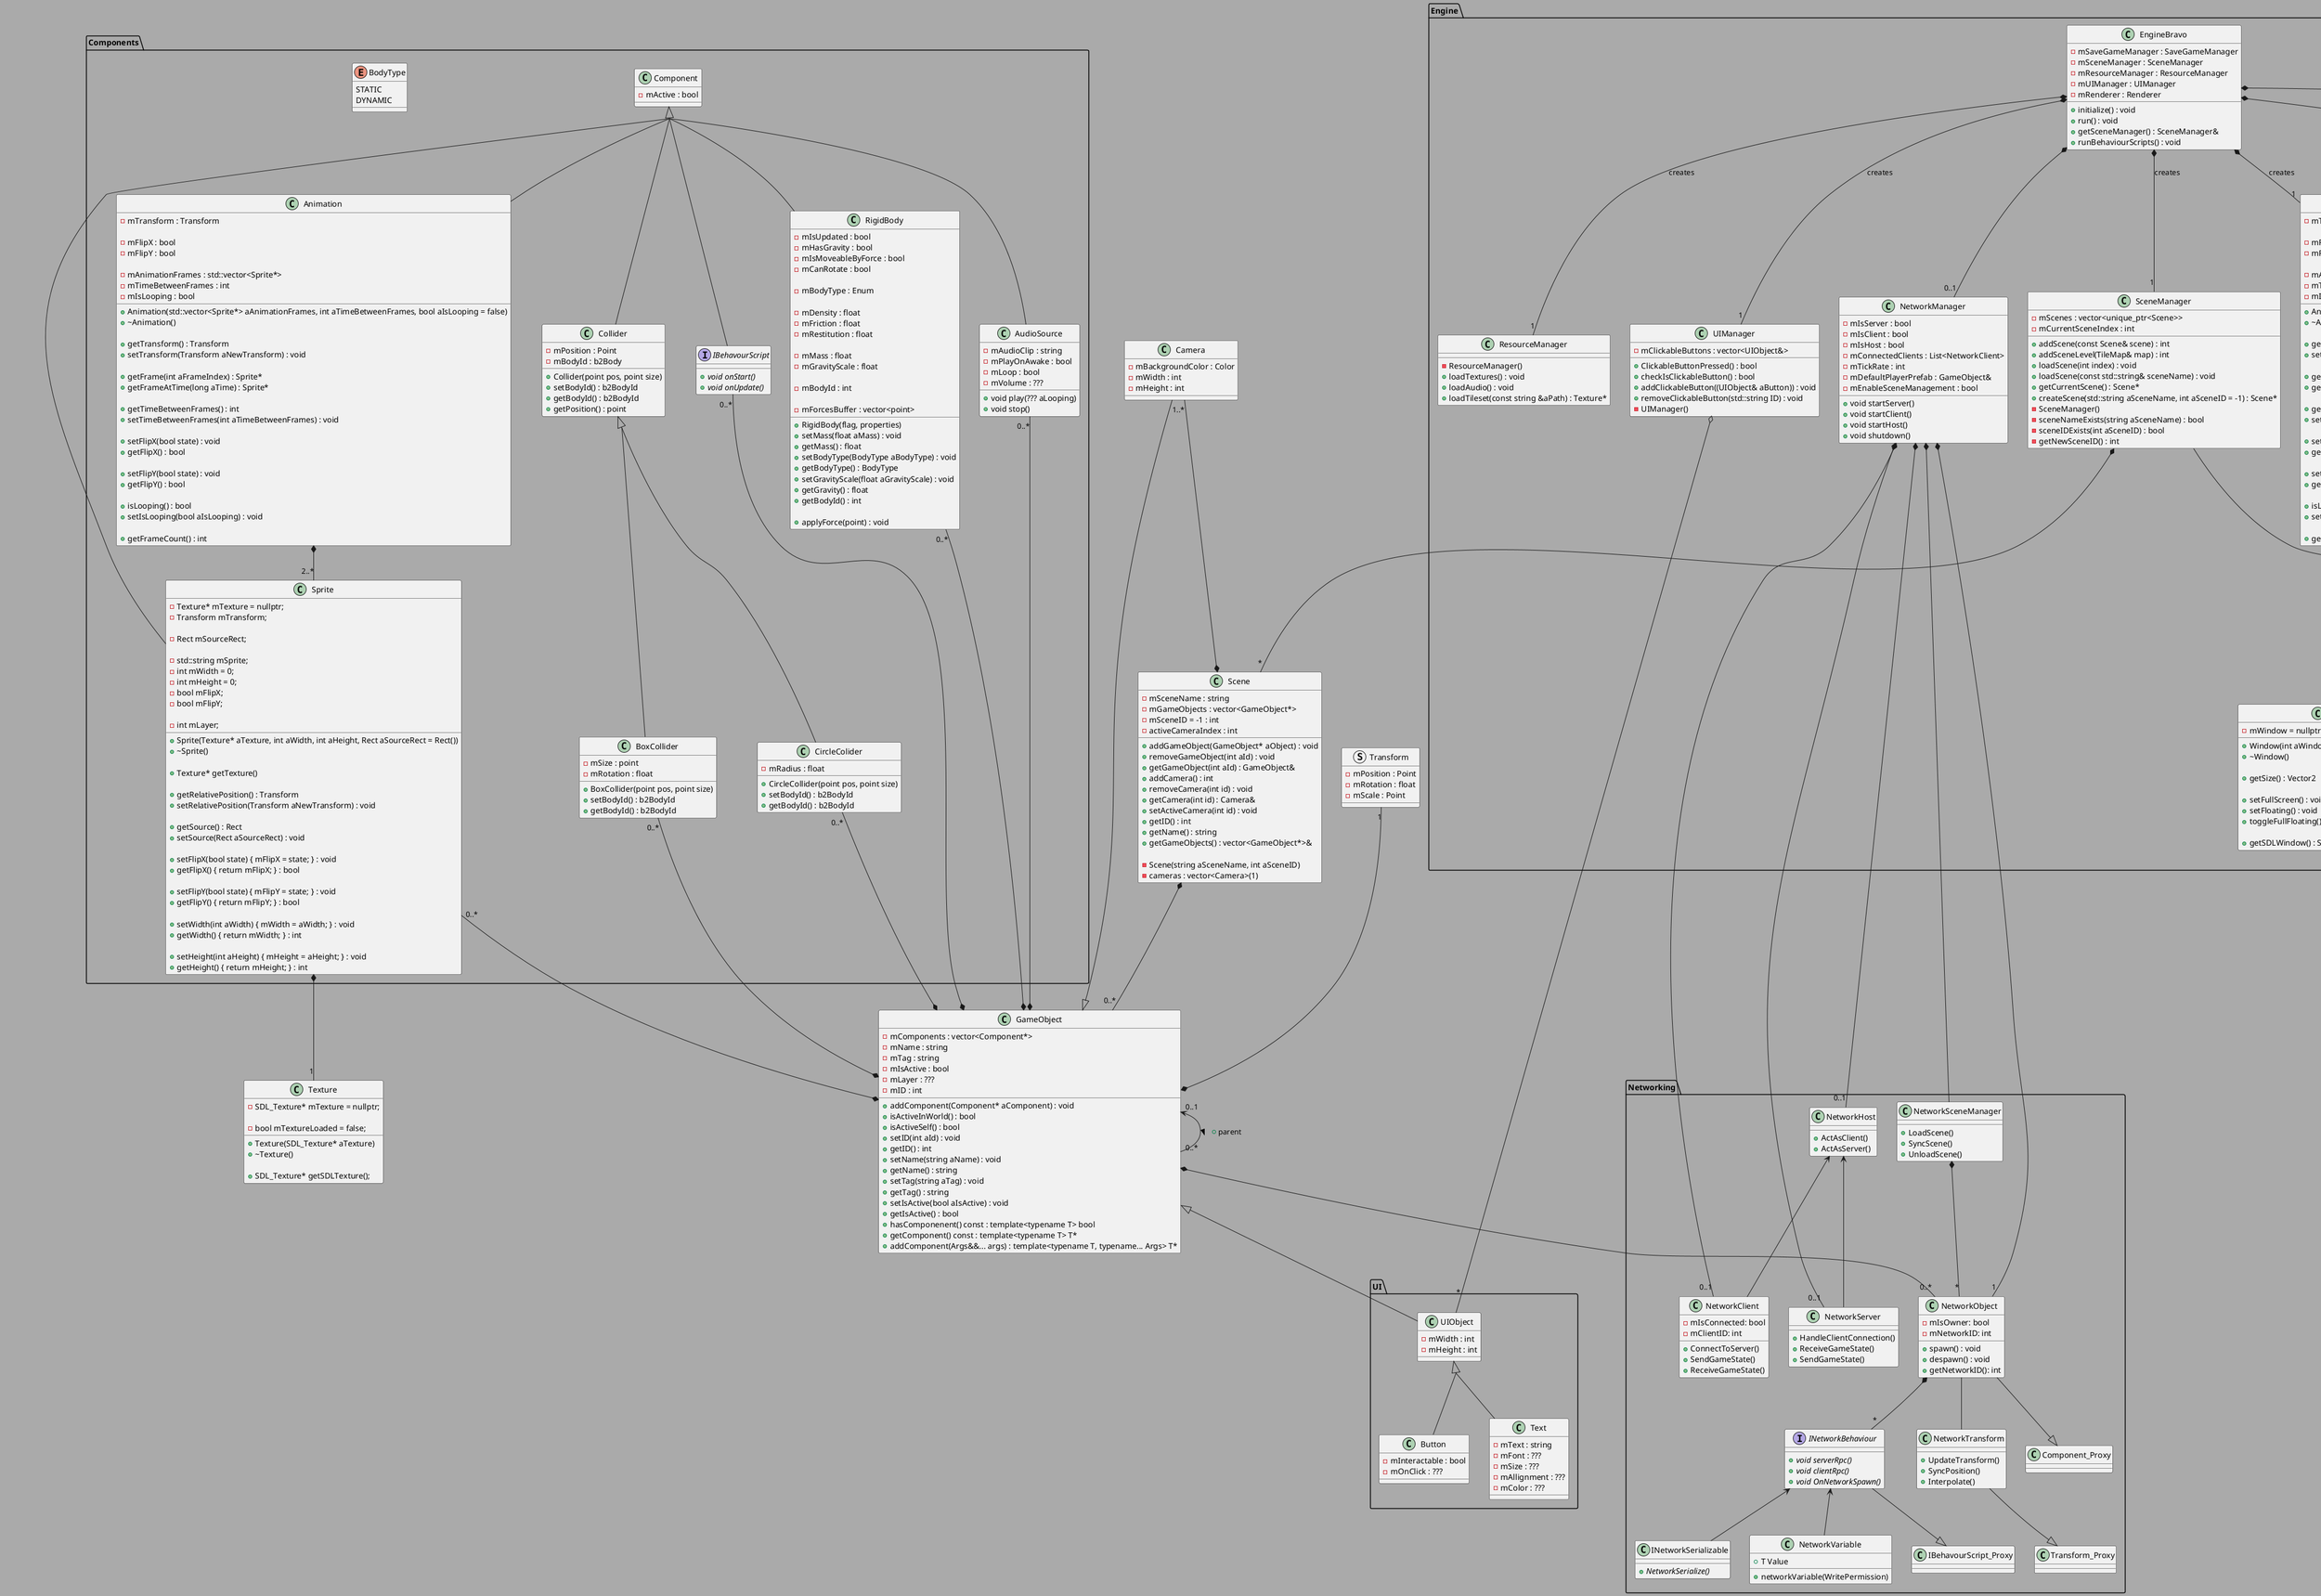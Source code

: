 @startuml

' skinparam linetype ortho
skinparam groupInheritance 2
skinparam backgroundColor #AAAAAA

package Components{

class Component{
    - mActive : bool

}

class Sprite{
    + Sprite(Texture* aTexture, int aWidth, int aHeight, Rect aSourceRect = Rect())
    + ~Sprite()

    + Texture* getTexture()

    + getRelativePosition() : Transform 
    + setRelativePosition(Transform aNewTransform) : void 

    + getSource() : Rect 
    + setSource(Rect aSourceRect) : void

    +  setFlipX(bool state) { mFlipX = state; } : void
    +  getFlipX() { return mFlipX; } : bool

    +  setFlipY(bool state) { mFlipY = state; } : void
    +  getFlipY() { return mFlipY; } : bool

    +  setWidth(int aWidth) { mWidth = aWidth; } : void
    +  getWidth() { return mWidth; } : int

    +  setHeight(int aHeight) { mHeight = aHeight; } : void
    +  getHeight() { return mHeight; } : int

    - Texture* mTexture = nullptr;
    - Transform mTransform;

    - Rect mSourceRect;

    - std::string mSprite;
    - int mWidth = 0;
    - int mHeight = 0;
    - bool mFlipX;
    - bool mFlipY;

    - int mLayer;
}

class Animation{
    + Animation(std::vector<Sprite*> aAnimationFrames, int aTimeBetweenFrames, bool aIsLooping = false)
    + ~Animation()

    + getTransform() : Transform 
    + setTransform(Transform aNewTransform) : void 

    + getFrame(int aFrameIndex) : Sprite* 
    + getFrameAtTime(long aTime) : Sprite* 

    + getTimeBetweenFrames() : int 
    + setTimeBetweenFrames(int aTimeBetweenFrames) : void 

    + setFlipX(bool state) : void 
    + getFlipX() : bool 

    + setFlipY(bool state) : void 
    + getFlipY() : bool 

    + isLooping() : bool 
    + setIsLooping(bool aIsLooping) : void 

    + getFrameCount() : int 

    - mTransform : Transform 

    - mFlipX : bool 
    - mFlipY : bool 

    - mAnimationFrames : std::vector<Sprite*> 
    - mTimeBetweenFrames : int 
    - mIsLooping : bool 
}

class AudioSource{
    + void play(??? aLooping)
    + void stop()

    - mAudioClip : string
    - mPlayOnAwake : bool
    - mLoop : bool
    - mVolume : ???
}

class Collider{
    + Collider(point pos, point size)
    + setBodyId() : b2BodyId
    + getBodyId() : b2BodyId
    + getPosition() : point

    ' Relative to position of GameObject
    - mPosition : Point 
    - mBodyId : b2Body

    
}

class CircleColider{
    + CircleCollider(point pos, point size)
    + setBodyId() : b2BodyId
    + getBodyId() : b2BodyId

    ' Position is middle of circle
    - mRadius : float 
}

class BoxCollider{
    + BoxCollider(point pos, point size)
    + setBodyId() : b2BodyId
    + getBodyId() : b2BodyId

    ' Position is middle of box
    - mSize : point
    - mRotation : float
}

enum BodyType{
    STATIC
    DYNAMIC
}

class RigidBody{
    + RigidBody(flag, properties)
    + setMass(float aMass) : void
    + getMass() : float
    + setBodyType(BodyType aBodyType) : void
    + getBodyType() : BodyType
    + setGravityScale(float aGravityScale) : void
    + getGravity() : float
    + getBodyId() : int

    + applyForce(point) : void

    ' SETTERS AND GETTERS FOR MEMBERS
    - mIsUpdated : bool
    - mHasGravity : bool
    - mIsMoveableByForce : bool
    - mCanRotate : bool

    - mBodyType : Enum 

    - mDensity : float
    - mFriction : float
    - mRestitution : float

    - mMass : float
    - mGravityScale : float

    - mBodyId : int

    - mForcesBuffer : vector<point>
}

interface IBehavourScript{
    + {abstract} void onStart()
    + {abstract} void onUpdate()
}

}

class GameObject{
    + addComponent(Component* aComponent) : void
    + isActiveInWorld() : bool
    + isActiveSelf() : bool
    + setID(int aId) : void
    + getID() : int
    + setName(string aName) : void
    + getName() : string
    + setTag(string aTag) : void
    + getTag() : string
    + setIsActive(bool aIsActive) : void
    + getIsActive() : bool
    + hasComponenent() const : template<typename T> bool
    + getComponent() const : template<typename T> T*
    + addComponent(Args&&... args) : template<typename T, typename... Args> T*

    - mComponents : vector<Component*>
    - mName : string
    - mTag : string
    - mIsActive : bool
    - mLayer : ???
    - mID : int
}

struct Transform{
    - mPosition : Point
    - mRotation : float
    - mScale : Point
 }

package Physics{
class PhysicsEngine {

    + updateReferences(vector<GameObject*>&) : void
    + update() : void
    + setSubStep() : void
    + getSubStep() : int
    + executeCollisionScripts(vector<int>) : void
    + getBody(int bodyID) : GameObject

    - GameObjects : vector<GameObject*>
    - step : float
    - subStep : int

}

class BodyProxy {
    + BodyProxy(GameObject&)
    + defineBodyType() : void
    + getBodyFlags() : struct
    + getBodyProperties() : struct
    + getBodyType() : enum
    + getPosition() : point
    + getSize() : point


    - mPosition : point
    - mSize : point

    - mHasGravity : bool
    - mIsMoveableByForce : bool
    - mCanRotate : bool

    - mBodyType : Enum 

    - mDensity : float
    - mFriction : float
    - mRestitution : float

    - mMass : float
    - mGravityScale : float

}

class World {

    + World(b2Vec2 Gravity)

    + executeWorldStep(float step, int subStep) : void
    + reset() : void

    + createBody(BodyProxy& bodyProxy) : b2BoxId
    + updateBody(b2BodyId bodyID, BodyProxy&) : void
    + applyForce(b2BodyId bodyID, point force): void

    + setPosition(b2BodyId bodyID, point pos) : void
    + setGravity(point gravity) : void

    + getPosition(b2BodyId bodyID) : point
    + getGravity() : point

    + checkContactEvent() : vector<int>

    - mWorldID : b2worldId
}

}

package Save{
class SaveGame {
    - mFileName : string
    - mFields : vector<SaveField>
    - mArrays : vector<SaveArray>
    + SaveGame(const string &aFileName)
    + store() : void
    + remove() : void
    + addField(string aName, string aValue) : void
    + setField(string aName, string aValue) : void
    + getField(string aName) : SaveField&
    + getField(string aName) : string
    + addArray(string aName) : void
    + setArray(string aName, SaveArray value) : void
    + getArray(string aName) : SaveArray&
}

class SaveField {
    - mName : string
    - mValue : string
    + SaveField(string aName)
    + getName() : string
    + setValue(string aValue) : void
    + getValue() : string
}

class SaveArray {
    - mName : string
    - mFields : vector<SaveField>
    + SaveArray(string aName)
    + getName() : string
    + addField(string aName, string aValue) : void
    + setField(string aName, string aValue) : void
    + getField(string aName) : string
}
}

class Scene {
    + addGameObject(GameObject* aObject) : void
    + removeGameObject(int aId) : void
    + getGameObject(int aId) : GameObject&
    + addCamera() : int
    + removeCamera(int id) : void
    + getCamera(int id) : Camera&
    + setActiveCamera(int id) : void
    + getID() : int
    + getName() : string
    + getGameObjects() : vector<GameObject*>& 

    - Scene(string aSceneName, int aSceneID)
    - mSceneName : string
    - mGameObjects : vector<GameObject*>
    - mSceneID = -1 : int
    - activeCameraIndex : int
    - cameras : vector<Camera>(1)
}

package Engine{

class EngineBravo {
    + initialize() : void
    + run() : void
    + getSceneManager() : SceneManager&
    + runBehaviourScripts() : void

    - mSaveGameManager : SaveGameManager 
    - mSceneManager : SceneManager
    - mResourceManager : ResourceManager
    - mUIManager : UIManager
    - mRenderer : Renderer
}

class ResourceManager {
    - ResourceManager()
    + loadTextures() : void
    + loadAudio() : void
    + loadTileset(const string &aPath) : Texture*
}

class SceneManager {
    + addScene(const Scene& scene) : int
    + addSceneLevel(TileMap& map) : int
    + loadScene(int index) : void
    + loadScene(const std::string& sceneName) : void
    + getCurrentScene() : Scene*
    + createScene(std::string aSceneName, int aSceneID = -1) : Scene*
    - SceneManager()
    - sceneNameExists(string aSceneName) : bool
    - sceneIDExists(int aSceneID) : bool
    - getNewSceneID() : int
    - mScenes : vector<unique_ptr<Scene>>
    - mCurrentSceneIndex : int
}

class SaveGameManager {
    - SaveGameManager()
    + createSaveGame(const string &aId, const string &aPath) : SaveGame&
    + getSaveGame(const string &aId) : SaveGame&
    + deleteSaveGame(const string &aId, bool aDeleteFile) : void
    - mSaveGames : vector<SaveGame> 
}


class UIManager {
    - mClickableButtons : vector<UIObject&>
    + ClickableButtonPressed() : bool
    + checkIsClickableButton() : bool
    + addClickableButton((UIObject& aButton)) : void
    + removeClickableButton(std::string ID) : void
    - UIManager()
}

class NetworkManager {
    
    
    + void startServer()
    + void startClient()
    + void startHost()
    + void shutdown()


    - mIsServer : bool
    - mIsClient : bool
    - mIsHost : bool
    - mConnectedClients : List<NetworkClient>
    - mTickRate : int
    - mDefaultPlayerPrefab : GameObject&
    - mEnableSceneManagement : bool
}

class PhysicsManager {
    + PhysicsManager()

    + startPhysicsEngine() : void
}

class RenderSystem{
    + Animation(std::vector<Sprite*> aAnimationFrames, int aTimeBetweenFrames, bool aIsLooping = false)
    + ~Animation()

    + getTransform() : Transform 
    + setTransform(Transform aNewTransform) : void 

    + getFrame(int aFrameIndex) : Sprite* 
    + getFrameAtTime(long aTime) : Sprite* 

    + getTimeBetweenFrames() : int 
    + setTimeBetweenFrames(int aTimeBetweenFrames) : void 

    + setFlipX(bool state) : void 
    + getFlipX() : bool 

    + setFlipY(bool state) : void 
    + getFlipY() : bool 

    + isLooping() : bool 
    + setIsLooping(bool aIsLooping) : void 

    + getFrameCount() : int 

    - mTransform : Transform 

    - mFlipX : bool 
    - mFlipY : bool 

    - mAnimationFrames : std::vector<Sprite*> 
    - mTimeBetweenFrames : int 
    - mIsLooping : bool 

}

class Window {
    + Window(int aWindowWidth, int aWindowHeight)
    + ~Window()

    + getSize() : Vector2 

    + setFullScreen() : void 
    + setFloating() : void 
    + toggleFullFloating() : void 

    + getSDLWindow() : SDL_Window* 

    - mWindow = nullptr : SDL_Window* 
}

class Renderer {
    + Renderer(Window& window)
    + ~Renderer() 

    + clear(Color aColor) : void 
    + show() : void 

    + renderTexture(Texture& aTexture, Rect aSourceRect, Vector2 aLocation, int aWidth, int aHeight, bool aFlipX,
                       bool aFlipY, float aRotation) : void

    + renderSquare(Vector2 aLocation, int aWidth, int aHeight, Color aColor, bool aFill) : void 

    + getSDLRenderer() : SDL_Renderer*& 

    - mRenderer = nullptr : SDL_Renderer* 

}
}


class Camera{
    - mBackgroundColor : Color
    ' Width and Height are rendered area in Game Units
    - mWidth : int
    - mHeight : int

}

class Texture {
    + Texture(SDL_Texture* aTexture)
    + ~Texture()

    + SDL_Texture* getSDLTexture();

    - SDL_Texture* mTexture = nullptr;

    - bool mTextureLoaded = false;
}


class TileMap {
    + loadMap(const string& aPath): bool
    + getWidth(): int
    + getHeight(): int
    + getTileWidth(): int
    + getTileHeight(): int
    + getTileLayers(): std::vector<tmx::TileLayer>
    + getObjects(): std::vector<tmx::Object>
    + getTilesets(): std::vector<tmx::Tileset>

    - mMap : tmx::Map
    - mTilesets : std::vector<tmx::Tileset>
    - mTileLayers : std::vector<tmx::TileLayer>
    - mObjects : std::vector<tmx::Object>
}

package UI{
class UIObject{
    - mWidth : int
    - mHeight : int
}

class Button{
    - mInteractable : bool
    - mOnClick : ???
}

class Text{
    - mText : string
    - mFont : ???
    - mSize : ???
    - mAllignment : ???
    - mColor : ???
}
}

package Input{
class iMouseListener{
    + ??? onMouseMoved()
    + ??? onMouseClicked()
    + ??? onMousePressed()
    + ??? onMouseReleased()
}

class iKeyListener{
    + ??? onKeyPressed()
    + ??? onKeyReleased()
}
}

package global{
class Input{}

class Time{}

class Debug{}

' struct Point{
'     - x : float
'     - y : float
' }

class Color{
    - r : int
    - g : int
    - b : int
    - a : int
}

class FSConverter {
    + FSConverter(string) : FSConverter
    + getResourcePath(const std::string& resourceName) : string
    - findResourcesFolder() : string
    - executablePath() : string
    - resourceDir : string
}
}

package Networking{
class NetworkObject {
    + spawn() : void
    + despawn() : void
    + getNetworkID(): int

    - mIsOwner: bool
    - mNetworkID: int
}

interface INetworkBehaviour {
    + {abstract} void serverRpc()
    + {abstract} void clientRpc()
    + {abstract} void OnNetworkSpawn()
    
}

' Template class for network variables
class NetworkVariable{
    + networkVariable(WritePermission)
    + T Value
    
}

class IBehavourScript_Proxy{}

' Maybe not needed
class NetworkTransform {
    + UpdateTransform()
    + SyncPosition()
    + Interpolate()
}

class Transform_Proxy{}

class NetworkClient {
    + ConnectToServer()
    + SendGameState()
    + ReceiveGameState()

    - mIsConnected: bool
    - mClientID: int
}

class NetworkServer {
    + HandleClientConnection()
    + ReceiveGameState()
    + SendGameState()
}

class NetworkHost {
    + ActAsClient()
    + ActAsServer()
}

' class NetworkMessage {
'     + Serialize()
'     + Deserialize()
'     + SendMessage()
'     - mMessageType: string
' }

class NetworkSceneManager {
    + LoadScene()
    + SyncScene()
    + UnloadScene()
}

' class NetworkInputManager {
'     + CaptureInput()
'     + SendInput()
'     + ApplyInputPrediction()
' }

' class NetworkReplicationManager {
'     + ReplicateObjectState()
'     + SyncWithClients()
'     + ApplyInterpolation()
' }

' class AuthorityManager {
'     + AssignAuthority()
'     + RequestControl()
'     - mObjectAuthority: string
' }

class INetworkSerializable {
    + {abstract} NetworkSerialize()
    ' + Deserialize()
}

class Component_Proxy{
}

' NetworkManager <-- AuthorityManager

NetworkObject *-- "*" INetworkBehaviour
NetworkObject -- NetworkTransform
NetworkObject --|> Component_Proxy

INetworkBehaviour --|> IBehavourScript_Proxy
INetworkBehaviour <-- NetworkVariable
INetworkBehaviour <-- INetworkSerializable

NetworkTransform --|> Transform_Proxy

' NetworkClient --> NetworkInputManager
' NetworkClient --> NetworkMessage
' NetworkClient --> NetworkReplicationManager

' NetworkServer --> NetworkMessage
' NetworkServer --> NetworkReplicationManager


NetworkHost <-- NetworkServer
NetworkHost <-- NetworkClient

' AuthorityManager <-- NetworkObject
NetworkSceneManager *-- "*" NetworkObject
}

Component <|-down- AudioSource
Component <|-down- Collider
Component <|-down- RigidBody
Component <|-down- IBehavourScript
Component <|-down- Sprite
Component <|-down- Animation

Collider <|-- CircleColider
Collider <|-- BoxCollider

GameObject *-up- "0..*" AudioSource
GameObject *-up- "0..*" CircleColider
GameObject *-up- "0..*" BoxCollider
GameObject *-up- "0..*" RigidBody
GameObject *-up- "0..*" IBehavourScript
GameObject *-up- "0..*" Sprite
GameObject *-up- "1" Transform
GameObject "0..1"<-- "0..*" GameObject : +parent >

GameObject <|-- UIObject
UIObject <|-- Button
UIObject <|-- Text

Scene *-- "0..*" GameObject
Camera --|> GameObject
Camera "1..*" --*  Scene



SaveGameManager *-- "*" SaveGame
SaveGame *-- "*" SaveField
SaveGame *-- "*" SaveArray
SaveArray *-- "*" SaveField
SceneManager *-- "*" Scene
UIManager o-- "*" UIObject

NetworkManager *-- "0..1"NetworkClient
NetworkManager *-- "0..1"NetworkServer
NetworkManager *-- "0..1"NetworkHost
NetworkManager *-- NetworkSceneManager
NetworkManager *-- "1" NetworkObject
GameObject *-- "0..*" NetworkObject

SceneManager --> TileMap

EngineBravo *-- "1" SceneManager : creates
EngineBravo *-- "1" SaveGameManager : creates
EngineBravo *-- "1" UIManager : creates
EngineBravo *-- "1" ResourceManager : creates
EngineBravo *-- "0..1" NetworkManager 
EngineBravo *-- "1" PhysicsManager : creates
EngineBravo *-- "1" RenderSystem : creates

PhysicsManager *-- "1" PhysicsEngine

PhysicsEngine *-- "1" World
BodyProxy -left-> PhysicsEngine

RenderSystem *-- "1" Renderer
RenderSystem *-- "1" Window

Animation  *-- "2..*" Sprite
Sprite *-- "1" Texture


@enduml
